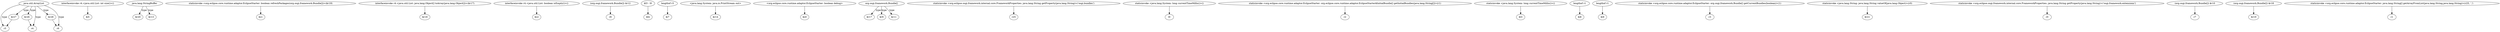 digraph g {
0[label="java.util.ArrayList"]
1[label="$r26"]
0->1[label="type"]
2[label="$r27"]
3[label="r5"]
2->3[label=""]
4[label="interfaceinvoke r4.<java.util.List: int size()>()"]
5[label="$i5"]
4->5[label=""]
6[label="java.lang.StringBuffer"]
7[label="$r20"]
6->7[label="type"]
8[label="staticinvoke <org.eclipse.core.runtime.adaptor.EclipseStarter: boolean refreshPackages(org.osgi.framework.Bundle[])>($r19)"]
9[label="$z1"]
8->9[label=""]
10[label="interfaceinvoke r4.<java.util.List: java.lang.Object[] toArray(java.lang.Object[])>($r17)"]
11[label="$r18"]
10->11[label=""]
0->2[label="type"]
12[label="$r28"]
0->12[label="type"]
13[label="interfaceinvoke r4.<java.util.List: boolean isEmpty()>()"]
14[label="$z2"]
13->14[label=""]
15[label="(org.osgi.framework.Bundle[]) $r12"]
16[label="r8"]
15->16[label=""]
17[label="$r13"]
6->17[label="type"]
18[label="$l3 - l0"]
19[label="$l4"]
18->19[label=""]
20[label="lengthof r3"]
21[label="$i7"]
20->21[label=""]
22[label="<java.lang.System: java.io.PrintStream out>"]
23[label="$r14"]
22->23[label=""]
24[label="<org.eclipse.core.runtime.adaptor.EclipseStarter: boolean debug>"]
25[label="$z0"]
24->25[label=""]
26[label="org.osgi.framework.Bundle[]"]
27[label="$r17"]
26->27[label="type"]
28[label="staticinvoke <org.eclipse.osgi.framework.internal.core.FrameworkProperties: java.lang.String getProperty(java.lang.String)>('osgi.bundles')"]
29[label="r25"]
28->29[label=""]
30[label="staticinvoke <java.lang.System: long currentTimeMillis()>()"]
31[label="l0"]
30->31[label=""]
32[label="staticinvoke <org.eclipse.core.runtime.adaptor.EclipseStarter: org.eclipse.core.runtime.adaptor.EclipseStarter$InitialBundle[] getInitialBundles(java.lang.String[])>(r1)"]
33[label="r2"]
32->33[label=""]
34[label="staticinvoke <java.lang.System: long currentTimeMillis()>()"]
35[label="$l3"]
34->35[label=""]
36[label="r6"]
12->36[label=""]
0->36[label="type"]
37[label="lengthof r1"]
38[label="$i8"]
37->38[label=""]
39[label="lengthof r1"]
40[label="$i9"]
39->40[label=""]
41[label="r4"]
1->41[label=""]
0->41[label="type"]
42[label="staticinvoke <org.eclipse.core.runtime.adaptor.EclipseStarter: org.osgi.framework.Bundle[] getCurrentBundles(boolean)>(1)"]
43[label="r3"]
42->43[label=""]
44[label="staticinvoke <java.lang.String: java.lang.String valueOf(java.lang.Object)>(r0)"]
45[label="$r21"]
44->45[label=""]
46[label="staticinvoke <org.eclipse.osgi.framework.internal.core.FrameworkProperties: java.lang.String getProperty(java.lang.String)>('osgi.framework.extensions')"]
47[label="r0"]
46->47[label=""]
48[label="(org.osgi.framework.Bundle[]) $r10"]
49[label="r7"]
48->49[label=""]
50[label="$r9"]
26->50[label="type"]
51[label="(org.osgi.framework.Bundle[]) $r18"]
52[label="$r19"]
51->52[label=""]
53[label="$r11"]
26->53[label="type"]
54[label="staticinvoke <org.eclipse.core.runtime.adaptor.EclipseStarter: java.lang.String[] getArrayFromList(java.lang.String,java.lang.String)>(r25, ',')"]
55[label="r1"]
54->55[label=""]
0->3[label="type"]
}